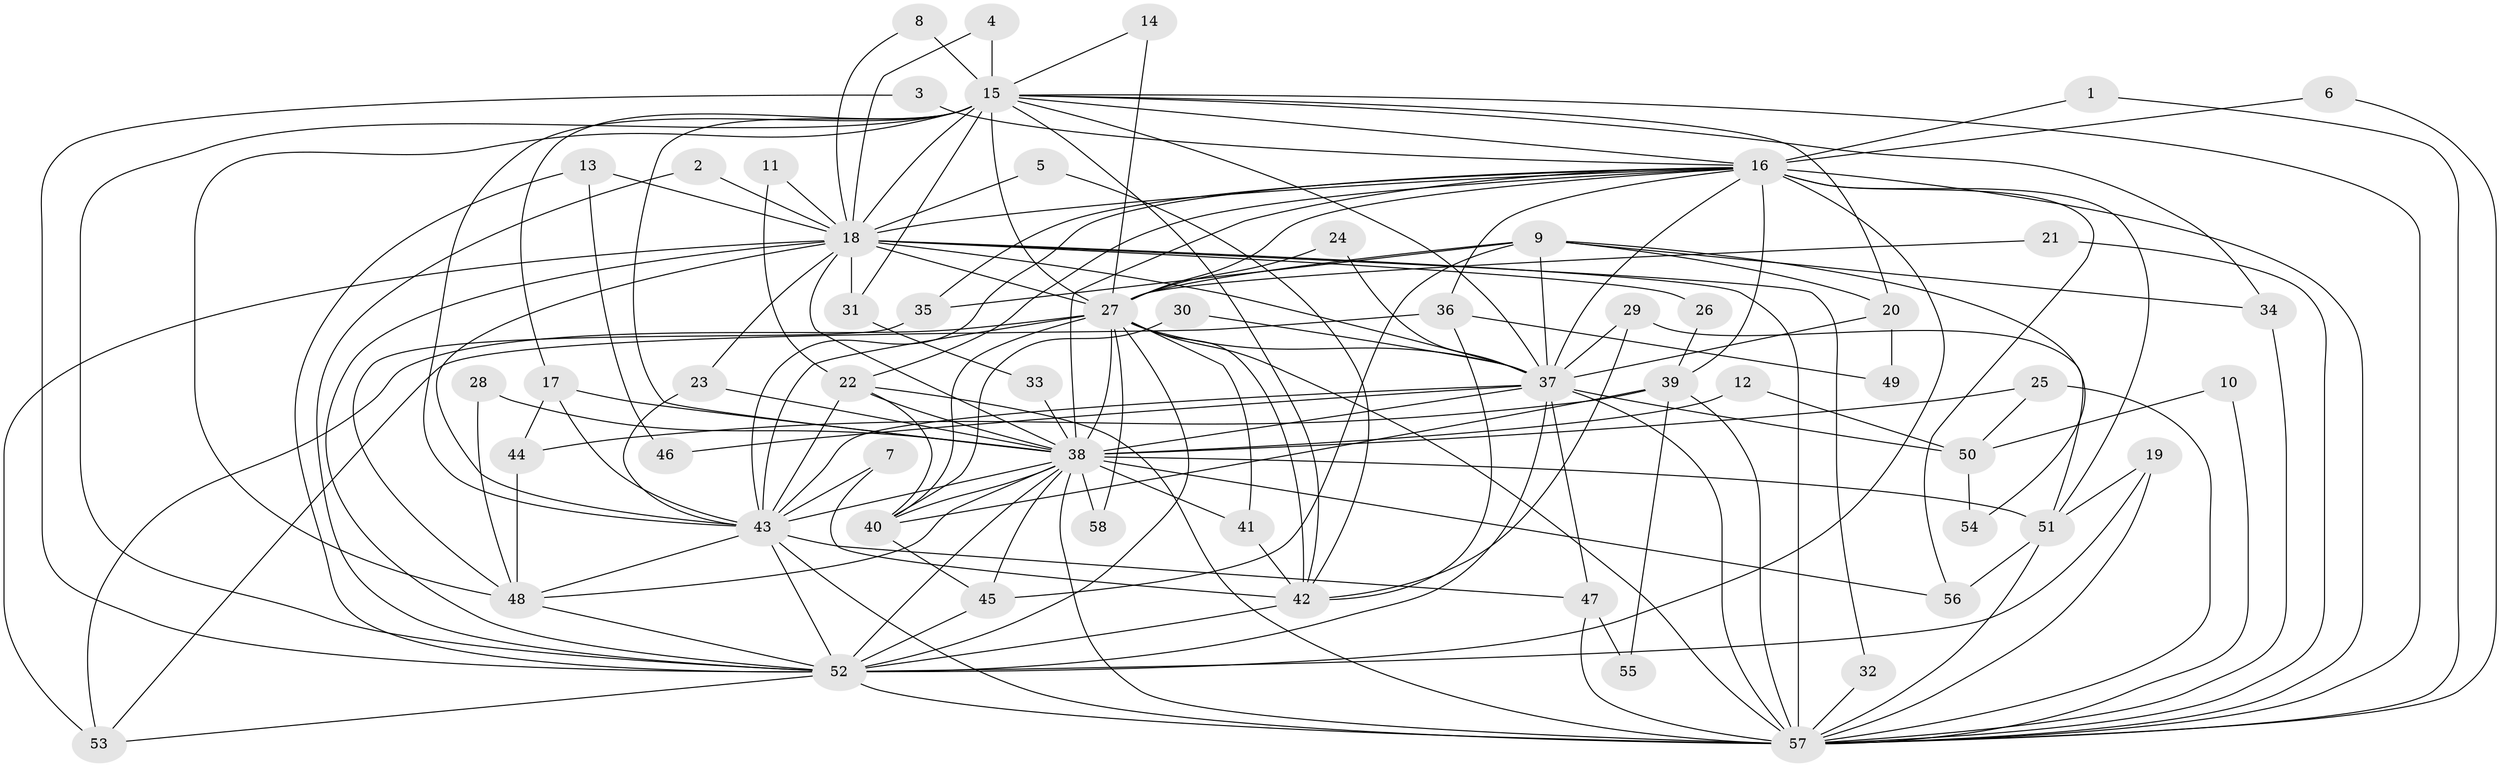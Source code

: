 // original degree distribution, {22: 0.034482758620689655, 20: 0.017241379310344827, 23: 0.017241379310344827, 29: 0.008620689655172414, 25: 0.008620689655172414, 2: 0.646551724137931, 5: 0.008620689655172414, 6: 0.02586206896551724, 4: 0.08620689655172414, 7: 0.034482758620689655, 3: 0.10344827586206896, 9: 0.008620689655172414}
// Generated by graph-tools (version 1.1) at 2025/01/03/09/25 03:01:17]
// undirected, 58 vertices, 157 edges
graph export_dot {
graph [start="1"]
  node [color=gray90,style=filled];
  1;
  2;
  3;
  4;
  5;
  6;
  7;
  8;
  9;
  10;
  11;
  12;
  13;
  14;
  15;
  16;
  17;
  18;
  19;
  20;
  21;
  22;
  23;
  24;
  25;
  26;
  27;
  28;
  29;
  30;
  31;
  32;
  33;
  34;
  35;
  36;
  37;
  38;
  39;
  40;
  41;
  42;
  43;
  44;
  45;
  46;
  47;
  48;
  49;
  50;
  51;
  52;
  53;
  54;
  55;
  56;
  57;
  58;
  1 -- 16 [weight=1.0];
  1 -- 57 [weight=1.0];
  2 -- 18 [weight=1.0];
  2 -- 52 [weight=1.0];
  3 -- 16 [weight=1.0];
  3 -- 52 [weight=1.0];
  4 -- 15 [weight=1.0];
  4 -- 18 [weight=1.0];
  5 -- 18 [weight=1.0];
  5 -- 42 [weight=1.0];
  6 -- 16 [weight=1.0];
  6 -- 57 [weight=1.0];
  7 -- 42 [weight=1.0];
  7 -- 43 [weight=1.0];
  8 -- 15 [weight=2.0];
  8 -- 18 [weight=1.0];
  9 -- 20 [weight=1.0];
  9 -- 27 [weight=1.0];
  9 -- 34 [weight=1.0];
  9 -- 35 [weight=1.0];
  9 -- 37 [weight=1.0];
  9 -- 45 [weight=1.0];
  9 -- 54 [weight=1.0];
  10 -- 50 [weight=1.0];
  10 -- 57 [weight=1.0];
  11 -- 18 [weight=1.0];
  11 -- 22 [weight=1.0];
  12 -- 38 [weight=1.0];
  12 -- 50 [weight=1.0];
  13 -- 18 [weight=1.0];
  13 -- 46 [weight=1.0];
  13 -- 52 [weight=1.0];
  14 -- 15 [weight=1.0];
  14 -- 27 [weight=1.0];
  15 -- 16 [weight=1.0];
  15 -- 17 [weight=2.0];
  15 -- 18 [weight=1.0];
  15 -- 20 [weight=1.0];
  15 -- 27 [weight=1.0];
  15 -- 31 [weight=1.0];
  15 -- 34 [weight=1.0];
  15 -- 37 [weight=1.0];
  15 -- 38 [weight=2.0];
  15 -- 42 [weight=1.0];
  15 -- 43 [weight=1.0];
  15 -- 48 [weight=1.0];
  15 -- 52 [weight=1.0];
  15 -- 57 [weight=3.0];
  16 -- 18 [weight=1.0];
  16 -- 22 [weight=1.0];
  16 -- 27 [weight=1.0];
  16 -- 35 [weight=1.0];
  16 -- 36 [weight=1.0];
  16 -- 37 [weight=1.0];
  16 -- 38 [weight=1.0];
  16 -- 39 [weight=2.0];
  16 -- 43 [weight=1.0];
  16 -- 51 [weight=1.0];
  16 -- 52 [weight=2.0];
  16 -- 56 [weight=1.0];
  16 -- 57 [weight=4.0];
  17 -- 38 [weight=1.0];
  17 -- 43 [weight=1.0];
  17 -- 44 [weight=1.0];
  18 -- 23 [weight=1.0];
  18 -- 26 [weight=1.0];
  18 -- 27 [weight=1.0];
  18 -- 31 [weight=2.0];
  18 -- 32 [weight=1.0];
  18 -- 37 [weight=1.0];
  18 -- 38 [weight=1.0];
  18 -- 43 [weight=2.0];
  18 -- 52 [weight=1.0];
  18 -- 53 [weight=1.0];
  18 -- 57 [weight=3.0];
  19 -- 51 [weight=1.0];
  19 -- 52 [weight=1.0];
  19 -- 57 [weight=2.0];
  20 -- 37 [weight=1.0];
  20 -- 49 [weight=1.0];
  21 -- 27 [weight=1.0];
  21 -- 57 [weight=2.0];
  22 -- 38 [weight=1.0];
  22 -- 40 [weight=1.0];
  22 -- 43 [weight=1.0];
  22 -- 57 [weight=1.0];
  23 -- 38 [weight=2.0];
  23 -- 43 [weight=1.0];
  24 -- 27 [weight=1.0];
  24 -- 37 [weight=1.0];
  25 -- 38 [weight=1.0];
  25 -- 50 [weight=1.0];
  25 -- 57 [weight=1.0];
  26 -- 39 [weight=1.0];
  27 -- 37 [weight=1.0];
  27 -- 38 [weight=1.0];
  27 -- 40 [weight=1.0];
  27 -- 41 [weight=1.0];
  27 -- 42 [weight=2.0];
  27 -- 43 [weight=1.0];
  27 -- 52 [weight=2.0];
  27 -- 53 [weight=1.0];
  27 -- 57 [weight=3.0];
  27 -- 58 [weight=1.0];
  28 -- 38 [weight=1.0];
  28 -- 48 [weight=1.0];
  29 -- 37 [weight=1.0];
  29 -- 42 [weight=1.0];
  29 -- 51 [weight=1.0];
  30 -- 37 [weight=1.0];
  30 -- 40 [weight=1.0];
  31 -- 33 [weight=1.0];
  32 -- 57 [weight=1.0];
  33 -- 38 [weight=1.0];
  34 -- 57 [weight=1.0];
  35 -- 48 [weight=1.0];
  36 -- 42 [weight=1.0];
  36 -- 49 [weight=1.0];
  36 -- 53 [weight=1.0];
  37 -- 38 [weight=2.0];
  37 -- 43 [weight=1.0];
  37 -- 46 [weight=1.0];
  37 -- 47 [weight=2.0];
  37 -- 50 [weight=2.0];
  37 -- 52 [weight=1.0];
  37 -- 57 [weight=3.0];
  38 -- 40 [weight=2.0];
  38 -- 41 [weight=1.0];
  38 -- 43 [weight=2.0];
  38 -- 45 [weight=1.0];
  38 -- 48 [weight=1.0];
  38 -- 51 [weight=1.0];
  38 -- 52 [weight=1.0];
  38 -- 56 [weight=1.0];
  38 -- 57 [weight=3.0];
  38 -- 58 [weight=1.0];
  39 -- 40 [weight=1.0];
  39 -- 44 [weight=1.0];
  39 -- 55 [weight=1.0];
  39 -- 57 [weight=1.0];
  40 -- 45 [weight=1.0];
  41 -- 42 [weight=1.0];
  42 -- 52 [weight=1.0];
  43 -- 47 [weight=1.0];
  43 -- 48 [weight=1.0];
  43 -- 52 [weight=1.0];
  43 -- 57 [weight=5.0];
  44 -- 48 [weight=1.0];
  45 -- 52 [weight=1.0];
  47 -- 55 [weight=1.0];
  47 -- 57 [weight=1.0];
  48 -- 52 [weight=1.0];
  50 -- 54 [weight=1.0];
  51 -- 56 [weight=1.0];
  51 -- 57 [weight=1.0];
  52 -- 53 [weight=1.0];
  52 -- 57 [weight=3.0];
}
